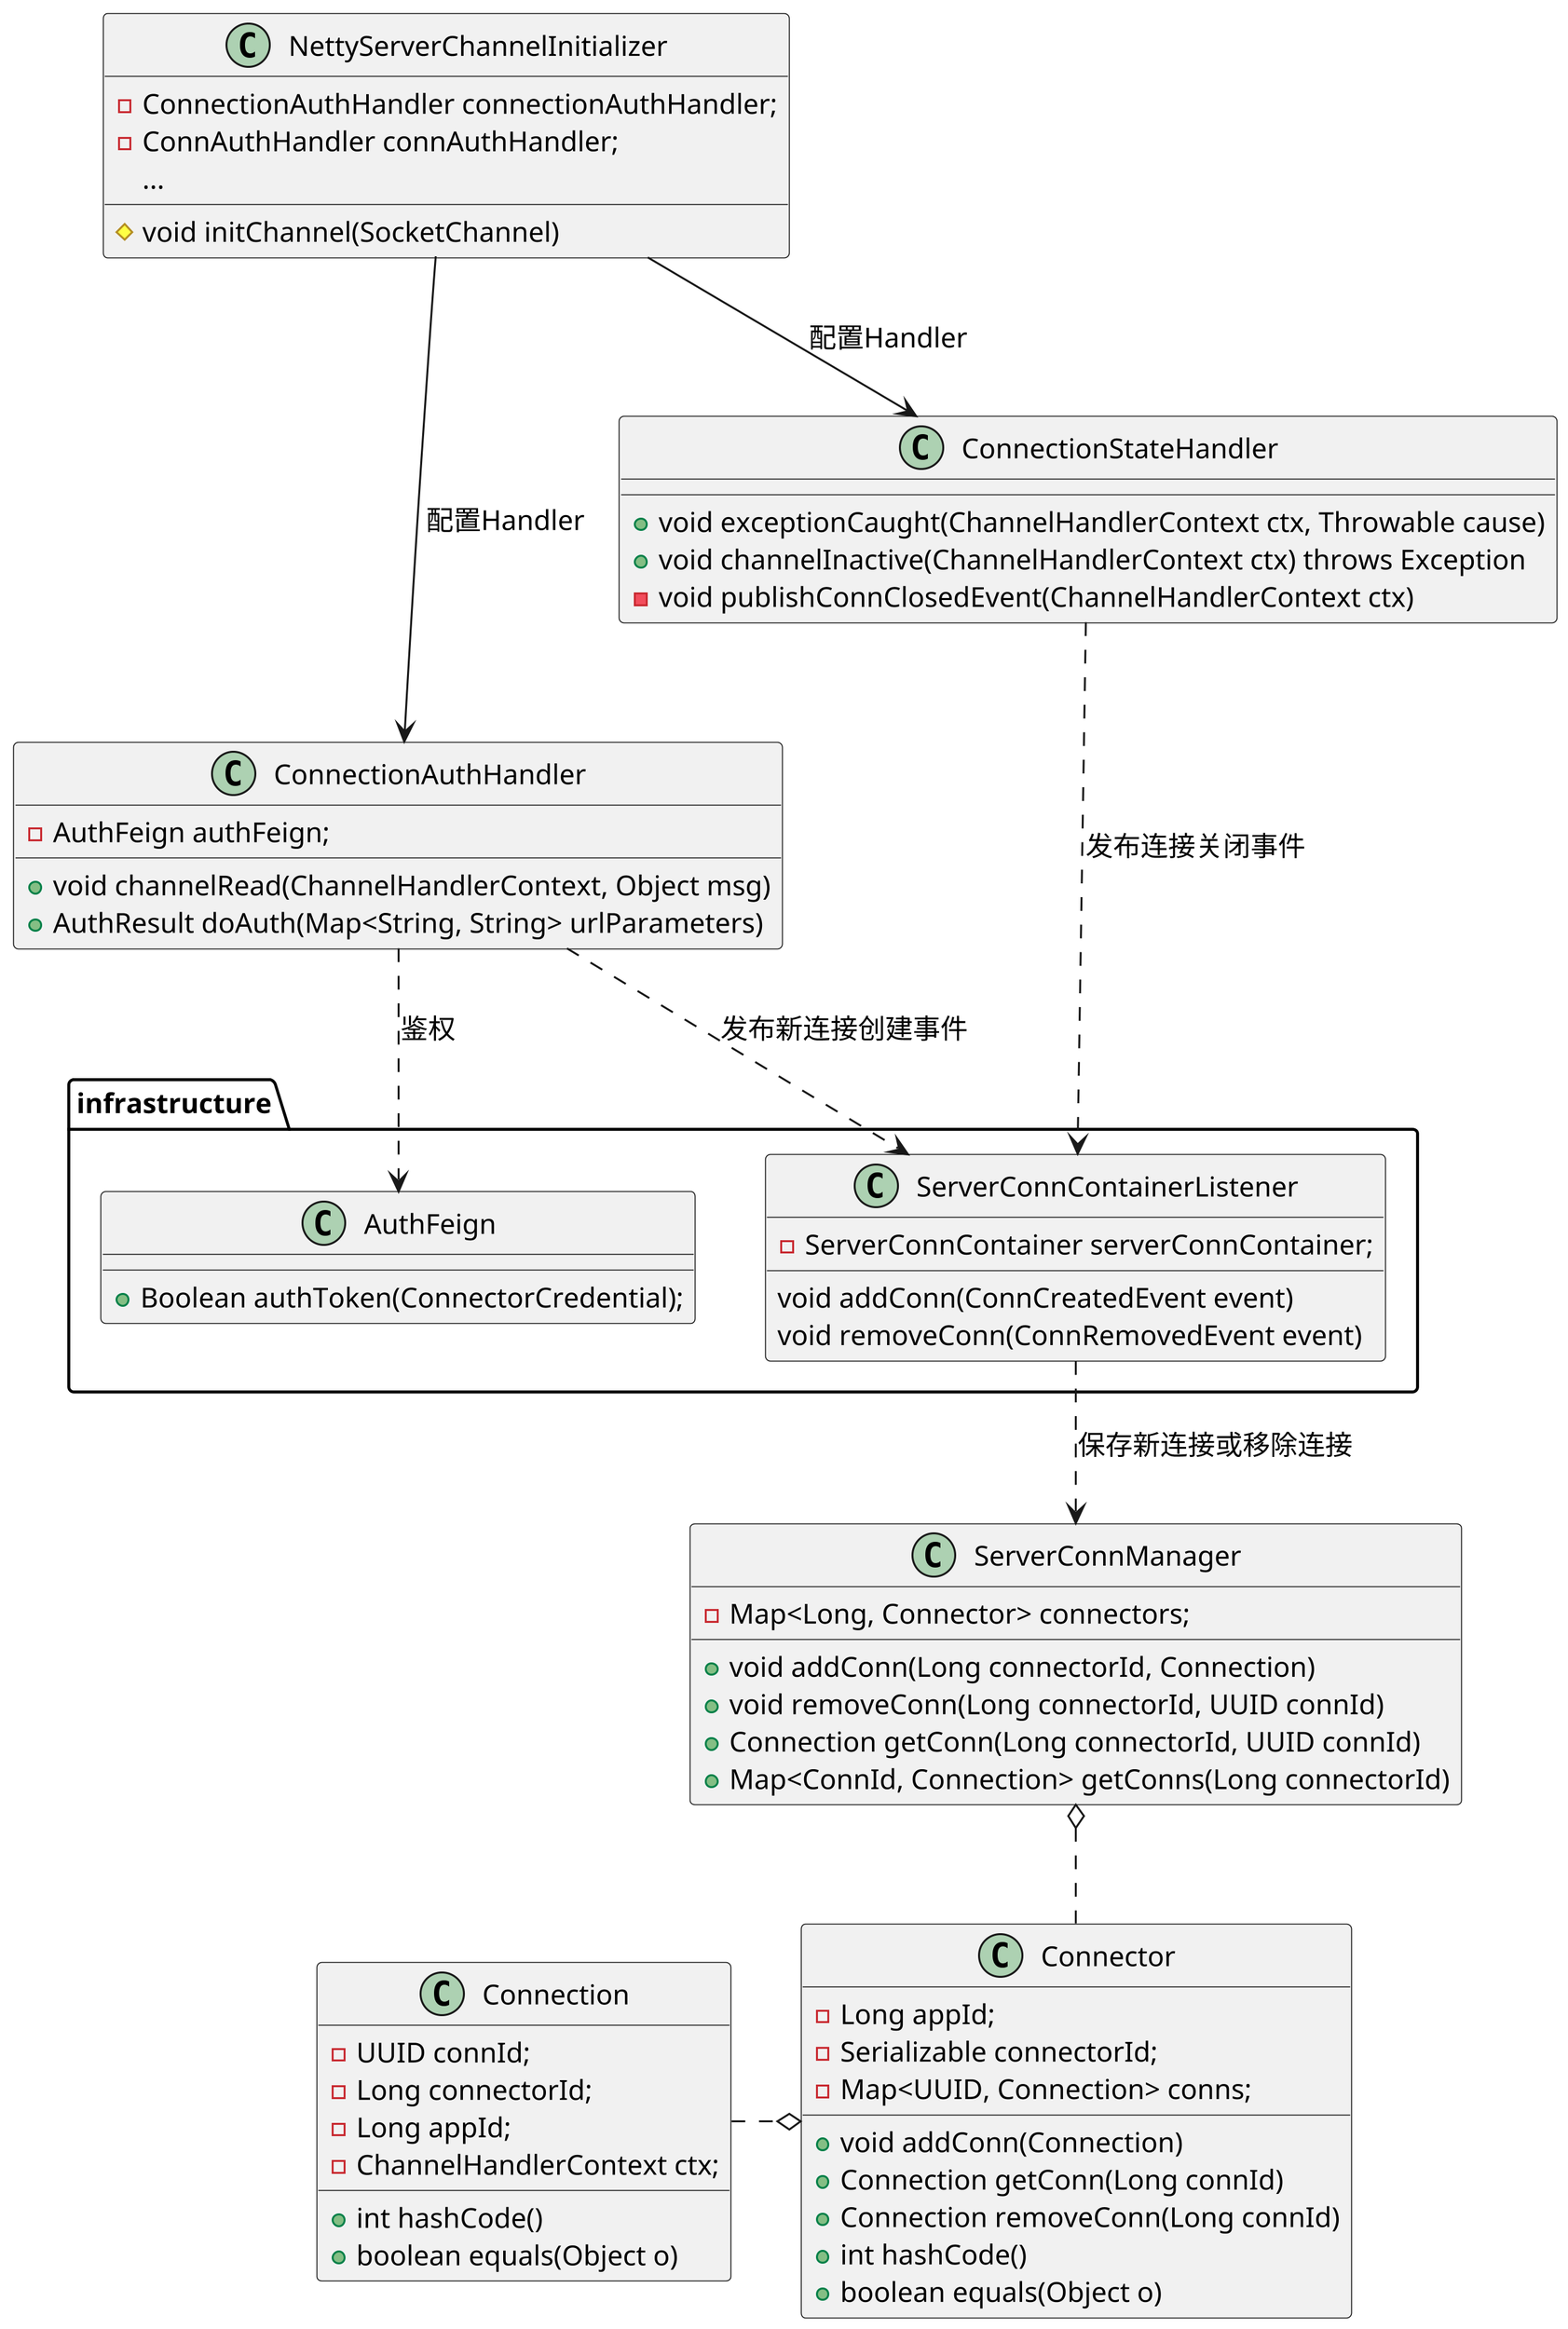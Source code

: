 @startuml
'https://plantuml.com/class-diagram
skinparam shadowing false
skinparam defaultFontName xfonts-wqy
skinparam dpi 300
skinparam activity  {
    DiamondFontSize 14
    ArrowFontSize 14
    FontSize 14
}

package infrastructure {
    class AuthFeign {
        + Boolean authToken(ConnectorCredential);
    }

    class ServerConnContainerListener {
        - ServerConnContainer serverConnContainer;
        void addConn(ConnCreatedEvent event)
        void removeConn(ConnRemovedEvent event)
    }
}


class NettyServerChannelInitializer {
    - ConnectionAuthHandler connectionAuthHandler;
    - ConnAuthHandler connAuthHandler;
    ...
    # void initChannel(SocketChannel)
}
class ConnectionAuthHandler  {
    - AuthFeign authFeign;
    + void channelRead(ChannelHandlerContext, Object msg)
    + AuthResult doAuth(Map<String, String> urlParameters)
}
class ServerConnManager {
    - Map<Long, Connector> connectors;
    + void addConn(Long connectorId, Connection)
    + void removeConn(Long connectorId, UUID connId)
    + Connection getConn(Long connectorId, UUID connId)
    + Map<ConnId, Connection> getConns(Long connectorId)
}

class Connector {
    - Long appId;
    - Serializable connectorId;
    - Map<UUID, Connection> conns;
    + void addConn(Connection)
    + Connection getConn(Long connId)
    + Connection removeConn(Long connId)
    + int hashCode()
    + boolean equals(Object o)
}

class Connection {
    - UUID connId;
    - Long connectorId;
    - Long appId;
    - ChannelHandlerContext ctx;
    + int hashCode()
    + boolean equals(Object o)
}

class ConnectionStateHandler  {
    + void exceptionCaught(ChannelHandlerContext ctx, Throwable cause)
    + void channelInactive(ChannelHandlerContext ctx) throws Exception
    - void publishConnClosedEvent(ChannelHandlerContext ctx)
}



ConnectionStateHandler ..> ServerConnContainerListener: 发布连接关闭事件
ConnectionAuthHandler ..> AuthFeign: 鉴权
NettyServerChannelInitializer --> ConnectionStateHandler: 配置Handler

NettyServerChannelInitializer ---> ConnectionAuthHandler: 配置Handler


ConnectionAuthHandler ..> ServerConnContainerListener: 发布新连接创建事件
ServerConnContainerListener ..> ServerConnManager: 保存新连接或移除连接
ServerConnManager o.. Connector
Connection .o Connector

@enduml